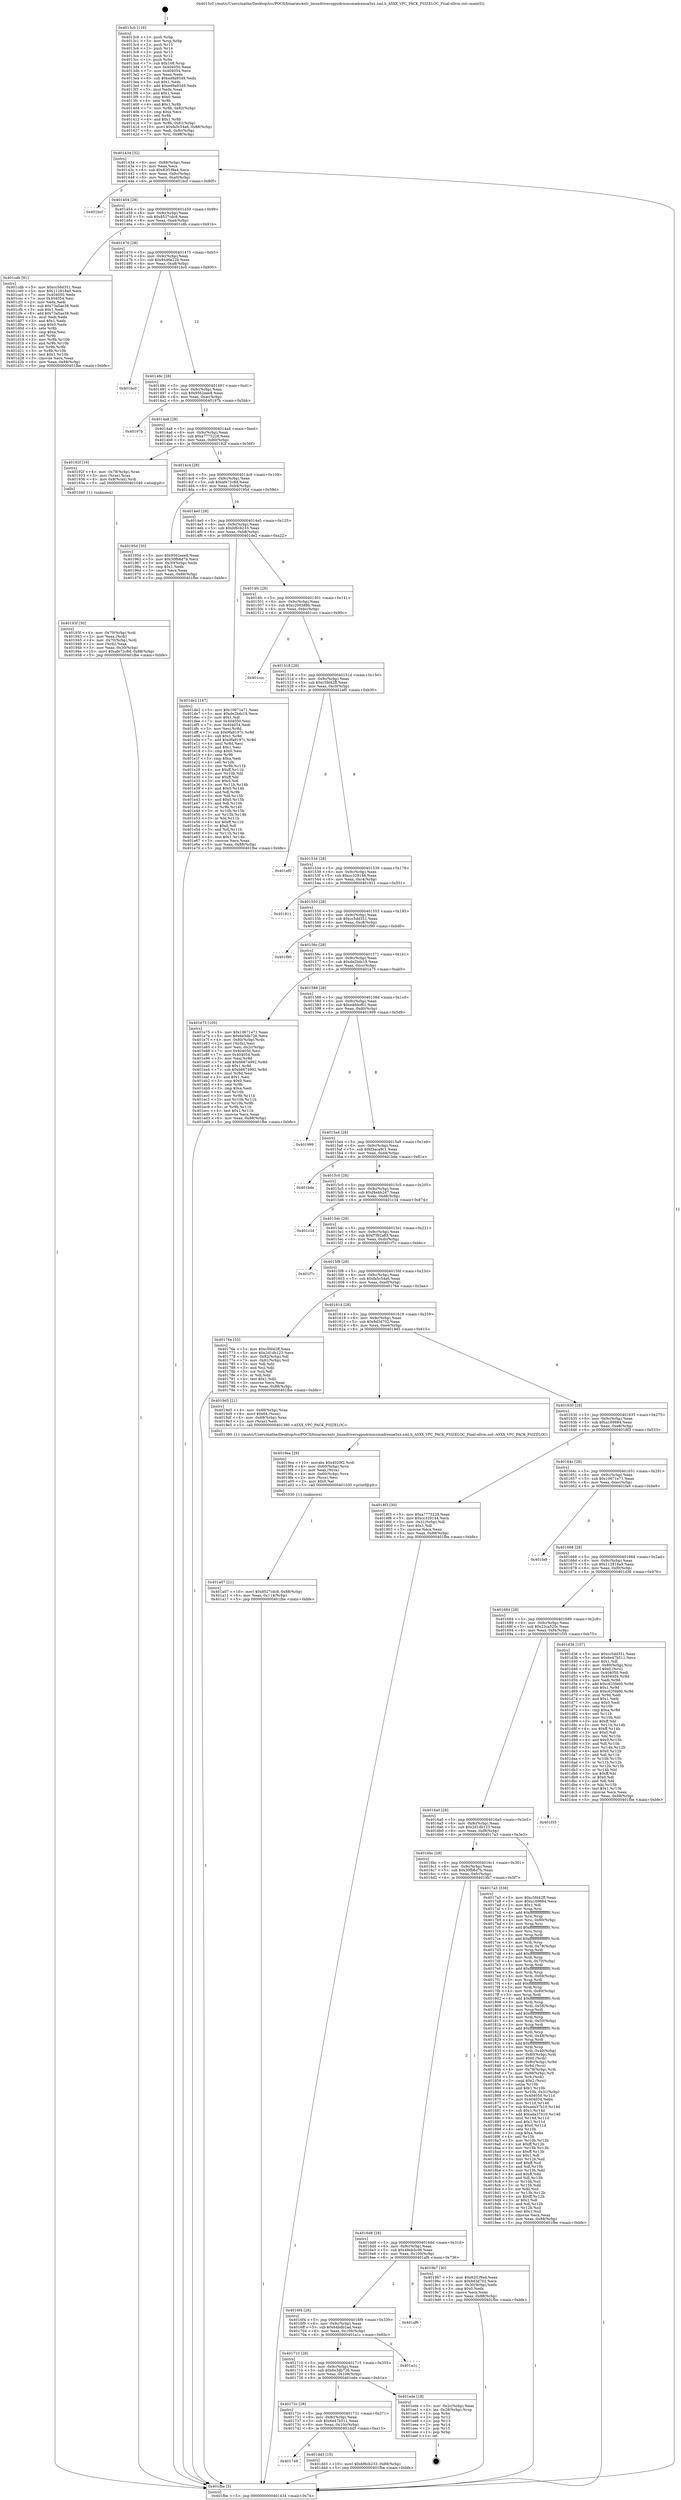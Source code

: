digraph "0x4013c0" {
  label = "0x4013c0 (/mnt/c/Users/mathe/Desktop/tcc/POCII/binaries/extr_linuxdriversgpudrmmsmadrenoa5xx.xml.h_A5XX_VPC_PACK_PSIZELOC_Final-ollvm.out::main(0))"
  labelloc = "t"
  node[shape=record]

  Entry [label="",width=0.3,height=0.3,shape=circle,fillcolor=black,style=filled]
  "0x401434" [label="{
     0x401434 [32]\l
     | [instrs]\l
     &nbsp;&nbsp;0x401434 \<+6\>: mov -0x88(%rbp),%eax\l
     &nbsp;&nbsp;0x40143a \<+2\>: mov %eax,%ecx\l
     &nbsp;&nbsp;0x40143c \<+6\>: sub $0x82f1f9a4,%ecx\l
     &nbsp;&nbsp;0x401442 \<+6\>: mov %eax,-0x9c(%rbp)\l
     &nbsp;&nbsp;0x401448 \<+6\>: mov %ecx,-0xa0(%rbp)\l
     &nbsp;&nbsp;0x40144e \<+6\>: je 0000000000401bcf \<main+0x80f\>\l
  }"]
  "0x401bcf" [label="{
     0x401bcf\l
  }", style=dashed]
  "0x401454" [label="{
     0x401454 [28]\l
     | [instrs]\l
     &nbsp;&nbsp;0x401454 \<+5\>: jmp 0000000000401459 \<main+0x99\>\l
     &nbsp;&nbsp;0x401459 \<+6\>: mov -0x9c(%rbp),%eax\l
     &nbsp;&nbsp;0x40145f \<+5\>: sub $0x8527cdc8,%eax\l
     &nbsp;&nbsp;0x401464 \<+6\>: mov %eax,-0xa4(%rbp)\l
     &nbsp;&nbsp;0x40146a \<+6\>: je 0000000000401cdb \<main+0x91b\>\l
  }"]
  Exit [label="",width=0.3,height=0.3,shape=circle,fillcolor=black,style=filled,peripheries=2]
  "0x401cdb" [label="{
     0x401cdb [91]\l
     | [instrs]\l
     &nbsp;&nbsp;0x401cdb \<+5\>: mov $0xcc5dd351,%eax\l
     &nbsp;&nbsp;0x401ce0 \<+5\>: mov $0x112818a9,%ecx\l
     &nbsp;&nbsp;0x401ce5 \<+7\>: mov 0x404050,%edx\l
     &nbsp;&nbsp;0x401cec \<+7\>: mov 0x404054,%esi\l
     &nbsp;&nbsp;0x401cf3 \<+2\>: mov %edx,%edi\l
     &nbsp;&nbsp;0x401cf5 \<+6\>: sub $0x73a5ae38,%edi\l
     &nbsp;&nbsp;0x401cfb \<+3\>: sub $0x1,%edi\l
     &nbsp;&nbsp;0x401cfe \<+6\>: add $0x73a5ae38,%edi\l
     &nbsp;&nbsp;0x401d04 \<+3\>: imul %edi,%edx\l
     &nbsp;&nbsp;0x401d07 \<+3\>: and $0x1,%edx\l
     &nbsp;&nbsp;0x401d0a \<+3\>: cmp $0x0,%edx\l
     &nbsp;&nbsp;0x401d0d \<+4\>: sete %r8b\l
     &nbsp;&nbsp;0x401d11 \<+3\>: cmp $0xa,%esi\l
     &nbsp;&nbsp;0x401d14 \<+4\>: setl %r9b\l
     &nbsp;&nbsp;0x401d18 \<+3\>: mov %r8b,%r10b\l
     &nbsp;&nbsp;0x401d1b \<+3\>: and %r9b,%r10b\l
     &nbsp;&nbsp;0x401d1e \<+3\>: xor %r9b,%r8b\l
     &nbsp;&nbsp;0x401d21 \<+3\>: or %r8b,%r10b\l
     &nbsp;&nbsp;0x401d24 \<+4\>: test $0x1,%r10b\l
     &nbsp;&nbsp;0x401d28 \<+3\>: cmovne %ecx,%eax\l
     &nbsp;&nbsp;0x401d2b \<+6\>: mov %eax,-0x88(%rbp)\l
     &nbsp;&nbsp;0x401d31 \<+5\>: jmp 0000000000401fbe \<main+0xbfe\>\l
  }"]
  "0x401470" [label="{
     0x401470 [28]\l
     | [instrs]\l
     &nbsp;&nbsp;0x401470 \<+5\>: jmp 0000000000401475 \<main+0xb5\>\l
     &nbsp;&nbsp;0x401475 \<+6\>: mov -0x9c(%rbp),%eax\l
     &nbsp;&nbsp;0x40147b \<+5\>: sub $0x9446e22b,%eax\l
     &nbsp;&nbsp;0x401480 \<+6\>: mov %eax,-0xa8(%rbp)\l
     &nbsp;&nbsp;0x401486 \<+6\>: je 0000000000401bc0 \<main+0x800\>\l
  }"]
  "0x401748" [label="{
     0x401748\l
  }", style=dashed]
  "0x401bc0" [label="{
     0x401bc0\l
  }", style=dashed]
  "0x40148c" [label="{
     0x40148c [28]\l
     | [instrs]\l
     &nbsp;&nbsp;0x40148c \<+5\>: jmp 0000000000401491 \<main+0xd1\>\l
     &nbsp;&nbsp;0x401491 \<+6\>: mov -0x9c(%rbp),%eax\l
     &nbsp;&nbsp;0x401497 \<+5\>: sub $0x9562eee8,%eax\l
     &nbsp;&nbsp;0x40149c \<+6\>: mov %eax,-0xac(%rbp)\l
     &nbsp;&nbsp;0x4014a2 \<+6\>: je 000000000040197b \<main+0x5bb\>\l
  }"]
  "0x401dd3" [label="{
     0x401dd3 [15]\l
     | [instrs]\l
     &nbsp;&nbsp;0x401dd3 \<+10\>: movl $0xbf6cb233,-0x88(%rbp)\l
     &nbsp;&nbsp;0x401ddd \<+5\>: jmp 0000000000401fbe \<main+0xbfe\>\l
  }"]
  "0x40197b" [label="{
     0x40197b\l
  }", style=dashed]
  "0x4014a8" [label="{
     0x4014a8 [28]\l
     | [instrs]\l
     &nbsp;&nbsp;0x4014a8 \<+5\>: jmp 00000000004014ad \<main+0xed\>\l
     &nbsp;&nbsp;0x4014ad \<+6\>: mov -0x9c(%rbp),%eax\l
     &nbsp;&nbsp;0x4014b3 \<+5\>: sub $0xa7775228,%eax\l
     &nbsp;&nbsp;0x4014b8 \<+6\>: mov %eax,-0xb0(%rbp)\l
     &nbsp;&nbsp;0x4014be \<+6\>: je 000000000040192f \<main+0x56f\>\l
  }"]
  "0x40172c" [label="{
     0x40172c [28]\l
     | [instrs]\l
     &nbsp;&nbsp;0x40172c \<+5\>: jmp 0000000000401731 \<main+0x371\>\l
     &nbsp;&nbsp;0x401731 \<+6\>: mov -0x9c(%rbp),%eax\l
     &nbsp;&nbsp;0x401737 \<+5\>: sub $0x6e47b511,%eax\l
     &nbsp;&nbsp;0x40173c \<+6\>: mov %eax,-0x10c(%rbp)\l
     &nbsp;&nbsp;0x401742 \<+6\>: je 0000000000401dd3 \<main+0xa13\>\l
  }"]
  "0x40192f" [label="{
     0x40192f [16]\l
     | [instrs]\l
     &nbsp;&nbsp;0x40192f \<+4\>: mov -0x78(%rbp),%rax\l
     &nbsp;&nbsp;0x401933 \<+3\>: mov (%rax),%rax\l
     &nbsp;&nbsp;0x401936 \<+4\>: mov 0x8(%rax),%rdi\l
     &nbsp;&nbsp;0x40193a \<+5\>: call 0000000000401040 \<atoi@plt\>\l
     | [calls]\l
     &nbsp;&nbsp;0x401040 \{1\} (unknown)\l
  }"]
  "0x4014c4" [label="{
     0x4014c4 [28]\l
     | [instrs]\l
     &nbsp;&nbsp;0x4014c4 \<+5\>: jmp 00000000004014c9 \<main+0x109\>\l
     &nbsp;&nbsp;0x4014c9 \<+6\>: mov -0x9c(%rbp),%eax\l
     &nbsp;&nbsp;0x4014cf \<+5\>: sub $0xafe72c8d,%eax\l
     &nbsp;&nbsp;0x4014d4 \<+6\>: mov %eax,-0xb4(%rbp)\l
     &nbsp;&nbsp;0x4014da \<+6\>: je 000000000040195d \<main+0x59d\>\l
  }"]
  "0x401ede" [label="{
     0x401ede [18]\l
     | [instrs]\l
     &nbsp;&nbsp;0x401ede \<+3\>: mov -0x2c(%rbp),%eax\l
     &nbsp;&nbsp;0x401ee1 \<+4\>: lea -0x28(%rbp),%rsp\l
     &nbsp;&nbsp;0x401ee5 \<+1\>: pop %rbx\l
     &nbsp;&nbsp;0x401ee6 \<+2\>: pop %r12\l
     &nbsp;&nbsp;0x401ee8 \<+2\>: pop %r13\l
     &nbsp;&nbsp;0x401eea \<+2\>: pop %r14\l
     &nbsp;&nbsp;0x401eec \<+2\>: pop %r15\l
     &nbsp;&nbsp;0x401eee \<+1\>: pop %rbp\l
     &nbsp;&nbsp;0x401eef \<+1\>: ret\l
  }"]
  "0x40195d" [label="{
     0x40195d [30]\l
     | [instrs]\l
     &nbsp;&nbsp;0x40195d \<+5\>: mov $0x9562eee8,%eax\l
     &nbsp;&nbsp;0x401962 \<+5\>: mov $0x30fb6d7b,%ecx\l
     &nbsp;&nbsp;0x401967 \<+3\>: mov -0x30(%rbp),%edx\l
     &nbsp;&nbsp;0x40196a \<+3\>: cmp $0x1,%edx\l
     &nbsp;&nbsp;0x40196d \<+3\>: cmovl %ecx,%eax\l
     &nbsp;&nbsp;0x401970 \<+6\>: mov %eax,-0x88(%rbp)\l
     &nbsp;&nbsp;0x401976 \<+5\>: jmp 0000000000401fbe \<main+0xbfe\>\l
  }"]
  "0x4014e0" [label="{
     0x4014e0 [28]\l
     | [instrs]\l
     &nbsp;&nbsp;0x4014e0 \<+5\>: jmp 00000000004014e5 \<main+0x125\>\l
     &nbsp;&nbsp;0x4014e5 \<+6\>: mov -0x9c(%rbp),%eax\l
     &nbsp;&nbsp;0x4014eb \<+5\>: sub $0xbf6cb233,%eax\l
     &nbsp;&nbsp;0x4014f0 \<+6\>: mov %eax,-0xb8(%rbp)\l
     &nbsp;&nbsp;0x4014f6 \<+6\>: je 0000000000401de2 \<main+0xa22\>\l
  }"]
  "0x401710" [label="{
     0x401710 [28]\l
     | [instrs]\l
     &nbsp;&nbsp;0x401710 \<+5\>: jmp 0000000000401715 \<main+0x355\>\l
     &nbsp;&nbsp;0x401715 \<+6\>: mov -0x9c(%rbp),%eax\l
     &nbsp;&nbsp;0x40171b \<+5\>: sub $0x6e3db726,%eax\l
     &nbsp;&nbsp;0x401720 \<+6\>: mov %eax,-0x108(%rbp)\l
     &nbsp;&nbsp;0x401726 \<+6\>: je 0000000000401ede \<main+0xb1e\>\l
  }"]
  "0x401de2" [label="{
     0x401de2 [147]\l
     | [instrs]\l
     &nbsp;&nbsp;0x401de2 \<+5\>: mov $0x10671e71,%eax\l
     &nbsp;&nbsp;0x401de7 \<+5\>: mov $0xde2bdc19,%ecx\l
     &nbsp;&nbsp;0x401dec \<+2\>: mov $0x1,%dl\l
     &nbsp;&nbsp;0x401dee \<+7\>: mov 0x404050,%esi\l
     &nbsp;&nbsp;0x401df5 \<+7\>: mov 0x404054,%edi\l
     &nbsp;&nbsp;0x401dfc \<+3\>: mov %esi,%r8d\l
     &nbsp;&nbsp;0x401dff \<+7\>: sub $0x9fa9197c,%r8d\l
     &nbsp;&nbsp;0x401e06 \<+4\>: sub $0x1,%r8d\l
     &nbsp;&nbsp;0x401e0a \<+7\>: add $0x9fa9197c,%r8d\l
     &nbsp;&nbsp;0x401e11 \<+4\>: imul %r8d,%esi\l
     &nbsp;&nbsp;0x401e15 \<+3\>: and $0x1,%esi\l
     &nbsp;&nbsp;0x401e18 \<+3\>: cmp $0x0,%esi\l
     &nbsp;&nbsp;0x401e1b \<+4\>: sete %r9b\l
     &nbsp;&nbsp;0x401e1f \<+3\>: cmp $0xa,%edi\l
     &nbsp;&nbsp;0x401e22 \<+4\>: setl %r10b\l
     &nbsp;&nbsp;0x401e26 \<+3\>: mov %r9b,%r11b\l
     &nbsp;&nbsp;0x401e29 \<+4\>: xor $0xff,%r11b\l
     &nbsp;&nbsp;0x401e2d \<+3\>: mov %r10b,%bl\l
     &nbsp;&nbsp;0x401e30 \<+3\>: xor $0xff,%bl\l
     &nbsp;&nbsp;0x401e33 \<+3\>: xor $0x0,%dl\l
     &nbsp;&nbsp;0x401e36 \<+3\>: mov %r11b,%r14b\l
     &nbsp;&nbsp;0x401e39 \<+4\>: and $0x0,%r14b\l
     &nbsp;&nbsp;0x401e3d \<+3\>: and %dl,%r9b\l
     &nbsp;&nbsp;0x401e40 \<+3\>: mov %bl,%r15b\l
     &nbsp;&nbsp;0x401e43 \<+4\>: and $0x0,%r15b\l
     &nbsp;&nbsp;0x401e47 \<+3\>: and %dl,%r10b\l
     &nbsp;&nbsp;0x401e4a \<+3\>: or %r9b,%r14b\l
     &nbsp;&nbsp;0x401e4d \<+3\>: or %r10b,%r15b\l
     &nbsp;&nbsp;0x401e50 \<+3\>: xor %r15b,%r14b\l
     &nbsp;&nbsp;0x401e53 \<+3\>: or %bl,%r11b\l
     &nbsp;&nbsp;0x401e56 \<+4\>: xor $0xff,%r11b\l
     &nbsp;&nbsp;0x401e5a \<+3\>: or $0x0,%dl\l
     &nbsp;&nbsp;0x401e5d \<+3\>: and %dl,%r11b\l
     &nbsp;&nbsp;0x401e60 \<+3\>: or %r11b,%r14b\l
     &nbsp;&nbsp;0x401e63 \<+4\>: test $0x1,%r14b\l
     &nbsp;&nbsp;0x401e67 \<+3\>: cmovne %ecx,%eax\l
     &nbsp;&nbsp;0x401e6a \<+6\>: mov %eax,-0x88(%rbp)\l
     &nbsp;&nbsp;0x401e70 \<+5\>: jmp 0000000000401fbe \<main+0xbfe\>\l
  }"]
  "0x4014fc" [label="{
     0x4014fc [28]\l
     | [instrs]\l
     &nbsp;&nbsp;0x4014fc \<+5\>: jmp 0000000000401501 \<main+0x141\>\l
     &nbsp;&nbsp;0x401501 \<+6\>: mov -0x9c(%rbp),%eax\l
     &nbsp;&nbsp;0x401507 \<+5\>: sub $0xc200388b,%eax\l
     &nbsp;&nbsp;0x40150c \<+6\>: mov %eax,-0xbc(%rbp)\l
     &nbsp;&nbsp;0x401512 \<+6\>: je 0000000000401ccc \<main+0x90c\>\l
  }"]
  "0x401a1c" [label="{
     0x401a1c\l
  }", style=dashed]
  "0x401ccc" [label="{
     0x401ccc\l
  }", style=dashed]
  "0x401518" [label="{
     0x401518 [28]\l
     | [instrs]\l
     &nbsp;&nbsp;0x401518 \<+5\>: jmp 000000000040151d \<main+0x15d\>\l
     &nbsp;&nbsp;0x40151d \<+6\>: mov -0x9c(%rbp),%eax\l
     &nbsp;&nbsp;0x401523 \<+5\>: sub $0xc5fd42ff,%eax\l
     &nbsp;&nbsp;0x401528 \<+6\>: mov %eax,-0xc0(%rbp)\l
     &nbsp;&nbsp;0x40152e \<+6\>: je 0000000000401ef0 \<main+0xb30\>\l
  }"]
  "0x4016f4" [label="{
     0x4016f4 [28]\l
     | [instrs]\l
     &nbsp;&nbsp;0x4016f4 \<+5\>: jmp 00000000004016f9 \<main+0x339\>\l
     &nbsp;&nbsp;0x4016f9 \<+6\>: mov -0x9c(%rbp),%eax\l
     &nbsp;&nbsp;0x4016ff \<+5\>: sub $0x64bdb2ad,%eax\l
     &nbsp;&nbsp;0x401704 \<+6\>: mov %eax,-0x104(%rbp)\l
     &nbsp;&nbsp;0x40170a \<+6\>: je 0000000000401a1c \<main+0x65c\>\l
  }"]
  "0x401ef0" [label="{
     0x401ef0\l
  }", style=dashed]
  "0x401534" [label="{
     0x401534 [28]\l
     | [instrs]\l
     &nbsp;&nbsp;0x401534 \<+5\>: jmp 0000000000401539 \<main+0x179\>\l
     &nbsp;&nbsp;0x401539 \<+6\>: mov -0x9c(%rbp),%eax\l
     &nbsp;&nbsp;0x40153f \<+5\>: sub $0xcc329144,%eax\l
     &nbsp;&nbsp;0x401544 \<+6\>: mov %eax,-0xc4(%rbp)\l
     &nbsp;&nbsp;0x40154a \<+6\>: je 0000000000401911 \<main+0x551\>\l
  }"]
  "0x401af6" [label="{
     0x401af6\l
  }", style=dashed]
  "0x401911" [label="{
     0x401911\l
  }", style=dashed]
  "0x401550" [label="{
     0x401550 [28]\l
     | [instrs]\l
     &nbsp;&nbsp;0x401550 \<+5\>: jmp 0000000000401555 \<main+0x195\>\l
     &nbsp;&nbsp;0x401555 \<+6\>: mov -0x9c(%rbp),%eax\l
     &nbsp;&nbsp;0x40155b \<+5\>: sub $0xcc5dd351,%eax\l
     &nbsp;&nbsp;0x401560 \<+6\>: mov %eax,-0xc8(%rbp)\l
     &nbsp;&nbsp;0x401566 \<+6\>: je 0000000000401f90 \<main+0xbd0\>\l
  }"]
  "0x401a07" [label="{
     0x401a07 [21]\l
     | [instrs]\l
     &nbsp;&nbsp;0x401a07 \<+10\>: movl $0x8527cdc8,-0x88(%rbp)\l
     &nbsp;&nbsp;0x401a11 \<+6\>: mov %eax,-0x114(%rbp)\l
     &nbsp;&nbsp;0x401a17 \<+5\>: jmp 0000000000401fbe \<main+0xbfe\>\l
  }"]
  "0x401f90" [label="{
     0x401f90\l
  }", style=dashed]
  "0x40156c" [label="{
     0x40156c [28]\l
     | [instrs]\l
     &nbsp;&nbsp;0x40156c \<+5\>: jmp 0000000000401571 \<main+0x1b1\>\l
     &nbsp;&nbsp;0x401571 \<+6\>: mov -0x9c(%rbp),%eax\l
     &nbsp;&nbsp;0x401577 \<+5\>: sub $0xde2bdc19,%eax\l
     &nbsp;&nbsp;0x40157c \<+6\>: mov %eax,-0xcc(%rbp)\l
     &nbsp;&nbsp;0x401582 \<+6\>: je 0000000000401e75 \<main+0xab5\>\l
  }"]
  "0x4019ea" [label="{
     0x4019ea [29]\l
     | [instrs]\l
     &nbsp;&nbsp;0x4019ea \<+10\>: movabs $0x4020f2,%rdi\l
     &nbsp;&nbsp;0x4019f4 \<+4\>: mov -0x60(%rbp),%rcx\l
     &nbsp;&nbsp;0x4019f8 \<+2\>: mov %eax,(%rcx)\l
     &nbsp;&nbsp;0x4019fa \<+4\>: mov -0x60(%rbp),%rcx\l
     &nbsp;&nbsp;0x4019fe \<+2\>: mov (%rcx),%esi\l
     &nbsp;&nbsp;0x401a00 \<+2\>: mov $0x0,%al\l
     &nbsp;&nbsp;0x401a02 \<+5\>: call 0000000000401030 \<printf@plt\>\l
     | [calls]\l
     &nbsp;&nbsp;0x401030 \{1\} (unknown)\l
  }"]
  "0x401e75" [label="{
     0x401e75 [105]\l
     | [instrs]\l
     &nbsp;&nbsp;0x401e75 \<+5\>: mov $0x10671e71,%eax\l
     &nbsp;&nbsp;0x401e7a \<+5\>: mov $0x6e3db726,%ecx\l
     &nbsp;&nbsp;0x401e7f \<+4\>: mov -0x80(%rbp),%rdx\l
     &nbsp;&nbsp;0x401e83 \<+2\>: mov (%rdx),%esi\l
     &nbsp;&nbsp;0x401e85 \<+3\>: mov %esi,-0x2c(%rbp)\l
     &nbsp;&nbsp;0x401e88 \<+7\>: mov 0x404050,%esi\l
     &nbsp;&nbsp;0x401e8f \<+7\>: mov 0x404054,%edi\l
     &nbsp;&nbsp;0x401e96 \<+3\>: mov %esi,%r8d\l
     &nbsp;&nbsp;0x401e99 \<+7\>: add $0xb6674992,%r8d\l
     &nbsp;&nbsp;0x401ea0 \<+4\>: sub $0x1,%r8d\l
     &nbsp;&nbsp;0x401ea4 \<+7\>: sub $0xb6674992,%r8d\l
     &nbsp;&nbsp;0x401eab \<+4\>: imul %r8d,%esi\l
     &nbsp;&nbsp;0x401eaf \<+3\>: and $0x1,%esi\l
     &nbsp;&nbsp;0x401eb2 \<+3\>: cmp $0x0,%esi\l
     &nbsp;&nbsp;0x401eb5 \<+4\>: sete %r9b\l
     &nbsp;&nbsp;0x401eb9 \<+3\>: cmp $0xa,%edi\l
     &nbsp;&nbsp;0x401ebc \<+4\>: setl %r10b\l
     &nbsp;&nbsp;0x401ec0 \<+3\>: mov %r9b,%r11b\l
     &nbsp;&nbsp;0x401ec3 \<+3\>: and %r10b,%r11b\l
     &nbsp;&nbsp;0x401ec6 \<+3\>: xor %r10b,%r9b\l
     &nbsp;&nbsp;0x401ec9 \<+3\>: or %r9b,%r11b\l
     &nbsp;&nbsp;0x401ecc \<+4\>: test $0x1,%r11b\l
     &nbsp;&nbsp;0x401ed0 \<+3\>: cmovne %ecx,%eax\l
     &nbsp;&nbsp;0x401ed3 \<+6\>: mov %eax,-0x88(%rbp)\l
     &nbsp;&nbsp;0x401ed9 \<+5\>: jmp 0000000000401fbe \<main+0xbfe\>\l
  }"]
  "0x401588" [label="{
     0x401588 [28]\l
     | [instrs]\l
     &nbsp;&nbsp;0x401588 \<+5\>: jmp 000000000040158d \<main+0x1cd\>\l
     &nbsp;&nbsp;0x40158d \<+6\>: mov -0x9c(%rbp),%eax\l
     &nbsp;&nbsp;0x401593 \<+5\>: sub $0xe4ddcf61,%eax\l
     &nbsp;&nbsp;0x401598 \<+6\>: mov %eax,-0xd0(%rbp)\l
     &nbsp;&nbsp;0x40159e \<+6\>: je 0000000000401999 \<main+0x5d9\>\l
  }"]
  "0x4016d8" [label="{
     0x4016d8 [28]\l
     | [instrs]\l
     &nbsp;&nbsp;0x4016d8 \<+5\>: jmp 00000000004016dd \<main+0x31d\>\l
     &nbsp;&nbsp;0x4016dd \<+6\>: mov -0x9c(%rbp),%eax\l
     &nbsp;&nbsp;0x4016e3 \<+5\>: sub $0x48eb5cd6,%eax\l
     &nbsp;&nbsp;0x4016e8 \<+6\>: mov %eax,-0x100(%rbp)\l
     &nbsp;&nbsp;0x4016ee \<+6\>: je 0000000000401af6 \<main+0x736\>\l
  }"]
  "0x401999" [label="{
     0x401999\l
  }", style=dashed]
  "0x4015a4" [label="{
     0x4015a4 [28]\l
     | [instrs]\l
     &nbsp;&nbsp;0x4015a4 \<+5\>: jmp 00000000004015a9 \<main+0x1e9\>\l
     &nbsp;&nbsp;0x4015a9 \<+6\>: mov -0x9c(%rbp),%eax\l
     &nbsp;&nbsp;0x4015af \<+5\>: sub $0xf3aca9c1,%eax\l
     &nbsp;&nbsp;0x4015b4 \<+6\>: mov %eax,-0xd4(%rbp)\l
     &nbsp;&nbsp;0x4015ba \<+6\>: je 0000000000401bde \<main+0x81e\>\l
  }"]
  "0x4019b7" [label="{
     0x4019b7 [30]\l
     | [instrs]\l
     &nbsp;&nbsp;0x4019b7 \<+5\>: mov $0x82f1f9a4,%eax\l
     &nbsp;&nbsp;0x4019bc \<+5\>: mov $0x8d3d702,%ecx\l
     &nbsp;&nbsp;0x4019c1 \<+3\>: mov -0x30(%rbp),%edx\l
     &nbsp;&nbsp;0x4019c4 \<+3\>: cmp $0x0,%edx\l
     &nbsp;&nbsp;0x4019c7 \<+3\>: cmove %ecx,%eax\l
     &nbsp;&nbsp;0x4019ca \<+6\>: mov %eax,-0x88(%rbp)\l
     &nbsp;&nbsp;0x4019d0 \<+5\>: jmp 0000000000401fbe \<main+0xbfe\>\l
  }"]
  "0x401bde" [label="{
     0x401bde\l
  }", style=dashed]
  "0x4015c0" [label="{
     0x4015c0 [28]\l
     | [instrs]\l
     &nbsp;&nbsp;0x4015c0 \<+5\>: jmp 00000000004015c5 \<main+0x205\>\l
     &nbsp;&nbsp;0x4015c5 \<+6\>: mov -0x9c(%rbp),%eax\l
     &nbsp;&nbsp;0x4015cb \<+5\>: sub $0xf4ebb2d7,%eax\l
     &nbsp;&nbsp;0x4015d0 \<+6\>: mov %eax,-0xd8(%rbp)\l
     &nbsp;&nbsp;0x4015d6 \<+6\>: je 0000000000401c34 \<main+0x874\>\l
  }"]
  "0x40193f" [label="{
     0x40193f [30]\l
     | [instrs]\l
     &nbsp;&nbsp;0x40193f \<+4\>: mov -0x70(%rbp),%rdi\l
     &nbsp;&nbsp;0x401943 \<+2\>: mov %eax,(%rdi)\l
     &nbsp;&nbsp;0x401945 \<+4\>: mov -0x70(%rbp),%rdi\l
     &nbsp;&nbsp;0x401949 \<+2\>: mov (%rdi),%eax\l
     &nbsp;&nbsp;0x40194b \<+3\>: mov %eax,-0x30(%rbp)\l
     &nbsp;&nbsp;0x40194e \<+10\>: movl $0xafe72c8d,-0x88(%rbp)\l
     &nbsp;&nbsp;0x401958 \<+5\>: jmp 0000000000401fbe \<main+0xbfe\>\l
  }"]
  "0x401c34" [label="{
     0x401c34\l
  }", style=dashed]
  "0x4015dc" [label="{
     0x4015dc [28]\l
     | [instrs]\l
     &nbsp;&nbsp;0x4015dc \<+5\>: jmp 00000000004015e1 \<main+0x221\>\l
     &nbsp;&nbsp;0x4015e1 \<+6\>: mov -0x9c(%rbp),%eax\l
     &nbsp;&nbsp;0x4015e7 \<+5\>: sub $0xf7f92a85,%eax\l
     &nbsp;&nbsp;0x4015ec \<+6\>: mov %eax,-0xdc(%rbp)\l
     &nbsp;&nbsp;0x4015f2 \<+6\>: je 0000000000401f7c \<main+0xbbc\>\l
  }"]
  "0x4016bc" [label="{
     0x4016bc [28]\l
     | [instrs]\l
     &nbsp;&nbsp;0x4016bc \<+5\>: jmp 00000000004016c1 \<main+0x301\>\l
     &nbsp;&nbsp;0x4016c1 \<+6\>: mov -0x9c(%rbp),%eax\l
     &nbsp;&nbsp;0x4016c7 \<+5\>: sub $0x30fb6d7b,%eax\l
     &nbsp;&nbsp;0x4016cc \<+6\>: mov %eax,-0xfc(%rbp)\l
     &nbsp;&nbsp;0x4016d2 \<+6\>: je 00000000004019b7 \<main+0x5f7\>\l
  }"]
  "0x401f7c" [label="{
     0x401f7c\l
  }", style=dashed]
  "0x4015f8" [label="{
     0x4015f8 [28]\l
     | [instrs]\l
     &nbsp;&nbsp;0x4015f8 \<+5\>: jmp 00000000004015fd \<main+0x23d\>\l
     &nbsp;&nbsp;0x4015fd \<+6\>: mov -0x9c(%rbp),%eax\l
     &nbsp;&nbsp;0x401603 \<+5\>: sub $0xfa5c54a6,%eax\l
     &nbsp;&nbsp;0x401608 \<+6\>: mov %eax,-0xe0(%rbp)\l
     &nbsp;&nbsp;0x40160e \<+6\>: je 000000000040176e \<main+0x3ae\>\l
  }"]
  "0x4017a3" [label="{
     0x4017a3 [336]\l
     | [instrs]\l
     &nbsp;&nbsp;0x4017a3 \<+5\>: mov $0xc5fd42ff,%eax\l
     &nbsp;&nbsp;0x4017a8 \<+5\>: mov $0xa169884,%ecx\l
     &nbsp;&nbsp;0x4017ad \<+2\>: mov $0x1,%dl\l
     &nbsp;&nbsp;0x4017af \<+3\>: mov %rsp,%rsi\l
     &nbsp;&nbsp;0x4017b2 \<+4\>: add $0xfffffffffffffff0,%rsi\l
     &nbsp;&nbsp;0x4017b6 \<+3\>: mov %rsi,%rsp\l
     &nbsp;&nbsp;0x4017b9 \<+4\>: mov %rsi,-0x80(%rbp)\l
     &nbsp;&nbsp;0x4017bd \<+3\>: mov %rsp,%rsi\l
     &nbsp;&nbsp;0x4017c0 \<+4\>: add $0xfffffffffffffff0,%rsi\l
     &nbsp;&nbsp;0x4017c4 \<+3\>: mov %rsi,%rsp\l
     &nbsp;&nbsp;0x4017c7 \<+3\>: mov %rsp,%rdi\l
     &nbsp;&nbsp;0x4017ca \<+4\>: add $0xfffffffffffffff0,%rdi\l
     &nbsp;&nbsp;0x4017ce \<+3\>: mov %rdi,%rsp\l
     &nbsp;&nbsp;0x4017d1 \<+4\>: mov %rdi,-0x78(%rbp)\l
     &nbsp;&nbsp;0x4017d5 \<+3\>: mov %rsp,%rdi\l
     &nbsp;&nbsp;0x4017d8 \<+4\>: add $0xfffffffffffffff0,%rdi\l
     &nbsp;&nbsp;0x4017dc \<+3\>: mov %rdi,%rsp\l
     &nbsp;&nbsp;0x4017df \<+4\>: mov %rdi,-0x70(%rbp)\l
     &nbsp;&nbsp;0x4017e3 \<+3\>: mov %rsp,%rdi\l
     &nbsp;&nbsp;0x4017e6 \<+4\>: add $0xfffffffffffffff0,%rdi\l
     &nbsp;&nbsp;0x4017ea \<+3\>: mov %rdi,%rsp\l
     &nbsp;&nbsp;0x4017ed \<+4\>: mov %rdi,-0x68(%rbp)\l
     &nbsp;&nbsp;0x4017f1 \<+3\>: mov %rsp,%rdi\l
     &nbsp;&nbsp;0x4017f4 \<+4\>: add $0xfffffffffffffff0,%rdi\l
     &nbsp;&nbsp;0x4017f8 \<+3\>: mov %rdi,%rsp\l
     &nbsp;&nbsp;0x4017fb \<+4\>: mov %rdi,-0x60(%rbp)\l
     &nbsp;&nbsp;0x4017ff \<+3\>: mov %rsp,%rdi\l
     &nbsp;&nbsp;0x401802 \<+4\>: add $0xfffffffffffffff0,%rdi\l
     &nbsp;&nbsp;0x401806 \<+3\>: mov %rdi,%rsp\l
     &nbsp;&nbsp;0x401809 \<+4\>: mov %rdi,-0x58(%rbp)\l
     &nbsp;&nbsp;0x40180d \<+3\>: mov %rsp,%rdi\l
     &nbsp;&nbsp;0x401810 \<+4\>: add $0xfffffffffffffff0,%rdi\l
     &nbsp;&nbsp;0x401814 \<+3\>: mov %rdi,%rsp\l
     &nbsp;&nbsp;0x401817 \<+4\>: mov %rdi,-0x50(%rbp)\l
     &nbsp;&nbsp;0x40181b \<+3\>: mov %rsp,%rdi\l
     &nbsp;&nbsp;0x40181e \<+4\>: add $0xfffffffffffffff0,%rdi\l
     &nbsp;&nbsp;0x401822 \<+3\>: mov %rdi,%rsp\l
     &nbsp;&nbsp;0x401825 \<+4\>: mov %rdi,-0x48(%rbp)\l
     &nbsp;&nbsp;0x401829 \<+3\>: mov %rsp,%rdi\l
     &nbsp;&nbsp;0x40182c \<+4\>: add $0xfffffffffffffff0,%rdi\l
     &nbsp;&nbsp;0x401830 \<+3\>: mov %rdi,%rsp\l
     &nbsp;&nbsp;0x401833 \<+4\>: mov %rdi,-0x40(%rbp)\l
     &nbsp;&nbsp;0x401837 \<+4\>: mov -0x80(%rbp),%rdi\l
     &nbsp;&nbsp;0x40183b \<+6\>: movl $0x0,(%rdi)\l
     &nbsp;&nbsp;0x401841 \<+7\>: mov -0x8c(%rbp),%r8d\l
     &nbsp;&nbsp;0x401848 \<+3\>: mov %r8d,(%rsi)\l
     &nbsp;&nbsp;0x40184b \<+4\>: mov -0x78(%rbp),%rdi\l
     &nbsp;&nbsp;0x40184f \<+7\>: mov -0x98(%rbp),%r9\l
     &nbsp;&nbsp;0x401856 \<+3\>: mov %r9,(%rdi)\l
     &nbsp;&nbsp;0x401859 \<+3\>: cmpl $0x2,(%rsi)\l
     &nbsp;&nbsp;0x40185c \<+4\>: setne %r10b\l
     &nbsp;&nbsp;0x401860 \<+4\>: and $0x1,%r10b\l
     &nbsp;&nbsp;0x401864 \<+4\>: mov %r10b,-0x31(%rbp)\l
     &nbsp;&nbsp;0x401868 \<+8\>: mov 0x404050,%r11d\l
     &nbsp;&nbsp;0x401870 \<+7\>: mov 0x404054,%ebx\l
     &nbsp;&nbsp;0x401877 \<+3\>: mov %r11d,%r14d\l
     &nbsp;&nbsp;0x40187a \<+7\>: sub $0xada37b10,%r14d\l
     &nbsp;&nbsp;0x401881 \<+4\>: sub $0x1,%r14d\l
     &nbsp;&nbsp;0x401885 \<+7\>: add $0xada37b10,%r14d\l
     &nbsp;&nbsp;0x40188c \<+4\>: imul %r14d,%r11d\l
     &nbsp;&nbsp;0x401890 \<+4\>: and $0x1,%r11d\l
     &nbsp;&nbsp;0x401894 \<+4\>: cmp $0x0,%r11d\l
     &nbsp;&nbsp;0x401898 \<+4\>: sete %r10b\l
     &nbsp;&nbsp;0x40189c \<+3\>: cmp $0xa,%ebx\l
     &nbsp;&nbsp;0x40189f \<+4\>: setl %r15b\l
     &nbsp;&nbsp;0x4018a3 \<+3\>: mov %r10b,%r12b\l
     &nbsp;&nbsp;0x4018a6 \<+4\>: xor $0xff,%r12b\l
     &nbsp;&nbsp;0x4018aa \<+3\>: mov %r15b,%r13b\l
     &nbsp;&nbsp;0x4018ad \<+4\>: xor $0xff,%r13b\l
     &nbsp;&nbsp;0x4018b1 \<+3\>: xor $0x1,%dl\l
     &nbsp;&nbsp;0x4018b4 \<+3\>: mov %r12b,%sil\l
     &nbsp;&nbsp;0x4018b7 \<+4\>: and $0xff,%sil\l
     &nbsp;&nbsp;0x4018bb \<+3\>: and %dl,%r10b\l
     &nbsp;&nbsp;0x4018be \<+3\>: mov %r13b,%dil\l
     &nbsp;&nbsp;0x4018c1 \<+4\>: and $0xff,%dil\l
     &nbsp;&nbsp;0x4018c5 \<+3\>: and %dl,%r15b\l
     &nbsp;&nbsp;0x4018c8 \<+3\>: or %r10b,%sil\l
     &nbsp;&nbsp;0x4018cb \<+3\>: or %r15b,%dil\l
     &nbsp;&nbsp;0x4018ce \<+3\>: xor %dil,%sil\l
     &nbsp;&nbsp;0x4018d1 \<+3\>: or %r13b,%r12b\l
     &nbsp;&nbsp;0x4018d4 \<+4\>: xor $0xff,%r12b\l
     &nbsp;&nbsp;0x4018d8 \<+3\>: or $0x1,%dl\l
     &nbsp;&nbsp;0x4018db \<+3\>: and %dl,%r12b\l
     &nbsp;&nbsp;0x4018de \<+3\>: or %r12b,%sil\l
     &nbsp;&nbsp;0x4018e1 \<+4\>: test $0x1,%sil\l
     &nbsp;&nbsp;0x4018e5 \<+3\>: cmovne %ecx,%eax\l
     &nbsp;&nbsp;0x4018e8 \<+6\>: mov %eax,-0x88(%rbp)\l
     &nbsp;&nbsp;0x4018ee \<+5\>: jmp 0000000000401fbe \<main+0xbfe\>\l
  }"]
  "0x40176e" [label="{
     0x40176e [53]\l
     | [instrs]\l
     &nbsp;&nbsp;0x40176e \<+5\>: mov $0xc5fd42ff,%eax\l
     &nbsp;&nbsp;0x401773 \<+5\>: mov $0x2d1db123,%ecx\l
     &nbsp;&nbsp;0x401778 \<+6\>: mov -0x82(%rbp),%dl\l
     &nbsp;&nbsp;0x40177e \<+7\>: mov -0x81(%rbp),%sil\l
     &nbsp;&nbsp;0x401785 \<+3\>: mov %dl,%dil\l
     &nbsp;&nbsp;0x401788 \<+3\>: and %sil,%dil\l
     &nbsp;&nbsp;0x40178b \<+3\>: xor %sil,%dl\l
     &nbsp;&nbsp;0x40178e \<+3\>: or %dl,%dil\l
     &nbsp;&nbsp;0x401791 \<+4\>: test $0x1,%dil\l
     &nbsp;&nbsp;0x401795 \<+3\>: cmovne %ecx,%eax\l
     &nbsp;&nbsp;0x401798 \<+6\>: mov %eax,-0x88(%rbp)\l
     &nbsp;&nbsp;0x40179e \<+5\>: jmp 0000000000401fbe \<main+0xbfe\>\l
  }"]
  "0x401614" [label="{
     0x401614 [28]\l
     | [instrs]\l
     &nbsp;&nbsp;0x401614 \<+5\>: jmp 0000000000401619 \<main+0x259\>\l
     &nbsp;&nbsp;0x401619 \<+6\>: mov -0x9c(%rbp),%eax\l
     &nbsp;&nbsp;0x40161f \<+5\>: sub $0x8d3d702,%eax\l
     &nbsp;&nbsp;0x401624 \<+6\>: mov %eax,-0xe4(%rbp)\l
     &nbsp;&nbsp;0x40162a \<+6\>: je 00000000004019d5 \<main+0x615\>\l
  }"]
  "0x401fbe" [label="{
     0x401fbe [5]\l
     | [instrs]\l
     &nbsp;&nbsp;0x401fbe \<+5\>: jmp 0000000000401434 \<main+0x74\>\l
  }"]
  "0x4013c0" [label="{
     0x4013c0 [116]\l
     | [instrs]\l
     &nbsp;&nbsp;0x4013c0 \<+1\>: push %rbp\l
     &nbsp;&nbsp;0x4013c1 \<+3\>: mov %rsp,%rbp\l
     &nbsp;&nbsp;0x4013c4 \<+2\>: push %r15\l
     &nbsp;&nbsp;0x4013c6 \<+2\>: push %r14\l
     &nbsp;&nbsp;0x4013c8 \<+2\>: push %r13\l
     &nbsp;&nbsp;0x4013ca \<+2\>: push %r12\l
     &nbsp;&nbsp;0x4013cc \<+1\>: push %rbx\l
     &nbsp;&nbsp;0x4013cd \<+7\>: sub $0x108,%rsp\l
     &nbsp;&nbsp;0x4013d4 \<+7\>: mov 0x404050,%eax\l
     &nbsp;&nbsp;0x4013db \<+7\>: mov 0x404054,%ecx\l
     &nbsp;&nbsp;0x4013e2 \<+2\>: mov %eax,%edx\l
     &nbsp;&nbsp;0x4013e4 \<+6\>: sub $0xed9a9349,%edx\l
     &nbsp;&nbsp;0x4013ea \<+3\>: sub $0x1,%edx\l
     &nbsp;&nbsp;0x4013ed \<+6\>: add $0xed9a9349,%edx\l
     &nbsp;&nbsp;0x4013f3 \<+3\>: imul %edx,%eax\l
     &nbsp;&nbsp;0x4013f6 \<+3\>: and $0x1,%eax\l
     &nbsp;&nbsp;0x4013f9 \<+3\>: cmp $0x0,%eax\l
     &nbsp;&nbsp;0x4013fc \<+4\>: sete %r8b\l
     &nbsp;&nbsp;0x401400 \<+4\>: and $0x1,%r8b\l
     &nbsp;&nbsp;0x401404 \<+7\>: mov %r8b,-0x82(%rbp)\l
     &nbsp;&nbsp;0x40140b \<+3\>: cmp $0xa,%ecx\l
     &nbsp;&nbsp;0x40140e \<+4\>: setl %r8b\l
     &nbsp;&nbsp;0x401412 \<+4\>: and $0x1,%r8b\l
     &nbsp;&nbsp;0x401416 \<+7\>: mov %r8b,-0x81(%rbp)\l
     &nbsp;&nbsp;0x40141d \<+10\>: movl $0xfa5c54a6,-0x88(%rbp)\l
     &nbsp;&nbsp;0x401427 \<+6\>: mov %edi,-0x8c(%rbp)\l
     &nbsp;&nbsp;0x40142d \<+7\>: mov %rsi,-0x98(%rbp)\l
  }"]
  "0x4016a0" [label="{
     0x4016a0 [28]\l
     | [instrs]\l
     &nbsp;&nbsp;0x4016a0 \<+5\>: jmp 00000000004016a5 \<main+0x2e5\>\l
     &nbsp;&nbsp;0x4016a5 \<+6\>: mov -0x9c(%rbp),%eax\l
     &nbsp;&nbsp;0x4016ab \<+5\>: sub $0x2d1db123,%eax\l
     &nbsp;&nbsp;0x4016b0 \<+6\>: mov %eax,-0xf8(%rbp)\l
     &nbsp;&nbsp;0x4016b6 \<+6\>: je 00000000004017a3 \<main+0x3e3\>\l
  }"]
  "0x4019d5" [label="{
     0x4019d5 [21]\l
     | [instrs]\l
     &nbsp;&nbsp;0x4019d5 \<+4\>: mov -0x68(%rbp),%rax\l
     &nbsp;&nbsp;0x4019d9 \<+6\>: movl $0x64,(%rax)\l
     &nbsp;&nbsp;0x4019df \<+4\>: mov -0x68(%rbp),%rax\l
     &nbsp;&nbsp;0x4019e3 \<+2\>: mov (%rax),%edi\l
     &nbsp;&nbsp;0x4019e5 \<+5\>: call 0000000000401380 \<A5XX_VPC_PACK_PSIZELOC\>\l
     | [calls]\l
     &nbsp;&nbsp;0x401380 \{1\} (/mnt/c/Users/mathe/Desktop/tcc/POCII/binaries/extr_linuxdriversgpudrmmsmadrenoa5xx.xml.h_A5XX_VPC_PACK_PSIZELOC_Final-ollvm.out::A5XX_VPC_PACK_PSIZELOC)\l
  }"]
  "0x401630" [label="{
     0x401630 [28]\l
     | [instrs]\l
     &nbsp;&nbsp;0x401630 \<+5\>: jmp 0000000000401635 \<main+0x275\>\l
     &nbsp;&nbsp;0x401635 \<+6\>: mov -0x9c(%rbp),%eax\l
     &nbsp;&nbsp;0x40163b \<+5\>: sub $0xa169884,%eax\l
     &nbsp;&nbsp;0x401640 \<+6\>: mov %eax,-0xe8(%rbp)\l
     &nbsp;&nbsp;0x401646 \<+6\>: je 00000000004018f3 \<main+0x533\>\l
  }"]
  "0x401f35" [label="{
     0x401f35\l
  }", style=dashed]
  "0x4018f3" [label="{
     0x4018f3 [30]\l
     | [instrs]\l
     &nbsp;&nbsp;0x4018f3 \<+5\>: mov $0xa7775228,%eax\l
     &nbsp;&nbsp;0x4018f8 \<+5\>: mov $0xcc329144,%ecx\l
     &nbsp;&nbsp;0x4018fd \<+3\>: mov -0x31(%rbp),%dl\l
     &nbsp;&nbsp;0x401900 \<+3\>: test $0x1,%dl\l
     &nbsp;&nbsp;0x401903 \<+3\>: cmovne %ecx,%eax\l
     &nbsp;&nbsp;0x401906 \<+6\>: mov %eax,-0x88(%rbp)\l
     &nbsp;&nbsp;0x40190c \<+5\>: jmp 0000000000401fbe \<main+0xbfe\>\l
  }"]
  "0x40164c" [label="{
     0x40164c [28]\l
     | [instrs]\l
     &nbsp;&nbsp;0x40164c \<+5\>: jmp 0000000000401651 \<main+0x291\>\l
     &nbsp;&nbsp;0x401651 \<+6\>: mov -0x9c(%rbp),%eax\l
     &nbsp;&nbsp;0x401657 \<+5\>: sub $0x10671e71,%eax\l
     &nbsp;&nbsp;0x40165c \<+6\>: mov %eax,-0xec(%rbp)\l
     &nbsp;&nbsp;0x401662 \<+6\>: je 0000000000401fa9 \<main+0xbe9\>\l
  }"]
  "0x401684" [label="{
     0x401684 [28]\l
     | [instrs]\l
     &nbsp;&nbsp;0x401684 \<+5\>: jmp 0000000000401689 \<main+0x2c9\>\l
     &nbsp;&nbsp;0x401689 \<+6\>: mov -0x9c(%rbp),%eax\l
     &nbsp;&nbsp;0x40168f \<+5\>: sub $0x23ca520c,%eax\l
     &nbsp;&nbsp;0x401694 \<+6\>: mov %eax,-0xf4(%rbp)\l
     &nbsp;&nbsp;0x40169a \<+6\>: je 0000000000401f35 \<main+0xb75\>\l
  }"]
  "0x401fa9" [label="{
     0x401fa9\l
  }", style=dashed]
  "0x401668" [label="{
     0x401668 [28]\l
     | [instrs]\l
     &nbsp;&nbsp;0x401668 \<+5\>: jmp 000000000040166d \<main+0x2ad\>\l
     &nbsp;&nbsp;0x40166d \<+6\>: mov -0x9c(%rbp),%eax\l
     &nbsp;&nbsp;0x401673 \<+5\>: sub $0x112818a9,%eax\l
     &nbsp;&nbsp;0x401678 \<+6\>: mov %eax,-0xf0(%rbp)\l
     &nbsp;&nbsp;0x40167e \<+6\>: je 0000000000401d36 \<main+0x976\>\l
  }"]
  "0x401d36" [label="{
     0x401d36 [157]\l
     | [instrs]\l
     &nbsp;&nbsp;0x401d36 \<+5\>: mov $0xcc5dd351,%eax\l
     &nbsp;&nbsp;0x401d3b \<+5\>: mov $0x6e47b511,%ecx\l
     &nbsp;&nbsp;0x401d40 \<+2\>: mov $0x1,%dl\l
     &nbsp;&nbsp;0x401d42 \<+4\>: mov -0x80(%rbp),%rsi\l
     &nbsp;&nbsp;0x401d46 \<+6\>: movl $0x0,(%rsi)\l
     &nbsp;&nbsp;0x401d4c \<+7\>: mov 0x404050,%edi\l
     &nbsp;&nbsp;0x401d53 \<+8\>: mov 0x404054,%r8d\l
     &nbsp;&nbsp;0x401d5b \<+3\>: mov %edi,%r9d\l
     &nbsp;&nbsp;0x401d5e \<+7\>: add $0xc625fe60,%r9d\l
     &nbsp;&nbsp;0x401d65 \<+4\>: sub $0x1,%r9d\l
     &nbsp;&nbsp;0x401d69 \<+7\>: sub $0xc625fe60,%r9d\l
     &nbsp;&nbsp;0x401d70 \<+4\>: imul %r9d,%edi\l
     &nbsp;&nbsp;0x401d74 \<+3\>: and $0x1,%edi\l
     &nbsp;&nbsp;0x401d77 \<+3\>: cmp $0x0,%edi\l
     &nbsp;&nbsp;0x401d7a \<+4\>: sete %r10b\l
     &nbsp;&nbsp;0x401d7e \<+4\>: cmp $0xa,%r8d\l
     &nbsp;&nbsp;0x401d82 \<+4\>: setl %r11b\l
     &nbsp;&nbsp;0x401d86 \<+3\>: mov %r10b,%bl\l
     &nbsp;&nbsp;0x401d89 \<+3\>: xor $0xff,%bl\l
     &nbsp;&nbsp;0x401d8c \<+3\>: mov %r11b,%r14b\l
     &nbsp;&nbsp;0x401d8f \<+4\>: xor $0xff,%r14b\l
     &nbsp;&nbsp;0x401d93 \<+3\>: xor $0x0,%dl\l
     &nbsp;&nbsp;0x401d96 \<+3\>: mov %bl,%r15b\l
     &nbsp;&nbsp;0x401d99 \<+4\>: and $0x0,%r15b\l
     &nbsp;&nbsp;0x401d9d \<+3\>: and %dl,%r10b\l
     &nbsp;&nbsp;0x401da0 \<+3\>: mov %r14b,%r12b\l
     &nbsp;&nbsp;0x401da3 \<+4\>: and $0x0,%r12b\l
     &nbsp;&nbsp;0x401da7 \<+3\>: and %dl,%r11b\l
     &nbsp;&nbsp;0x401daa \<+3\>: or %r10b,%r15b\l
     &nbsp;&nbsp;0x401dad \<+3\>: or %r11b,%r12b\l
     &nbsp;&nbsp;0x401db0 \<+3\>: xor %r12b,%r15b\l
     &nbsp;&nbsp;0x401db3 \<+3\>: or %r14b,%bl\l
     &nbsp;&nbsp;0x401db6 \<+3\>: xor $0xff,%bl\l
     &nbsp;&nbsp;0x401db9 \<+3\>: or $0x0,%dl\l
     &nbsp;&nbsp;0x401dbc \<+2\>: and %dl,%bl\l
     &nbsp;&nbsp;0x401dbe \<+3\>: or %bl,%r15b\l
     &nbsp;&nbsp;0x401dc1 \<+4\>: test $0x1,%r15b\l
     &nbsp;&nbsp;0x401dc5 \<+3\>: cmovne %ecx,%eax\l
     &nbsp;&nbsp;0x401dc8 \<+6\>: mov %eax,-0x88(%rbp)\l
     &nbsp;&nbsp;0x401dce \<+5\>: jmp 0000000000401fbe \<main+0xbfe\>\l
  }"]
  Entry -> "0x4013c0" [label=" 1"]
  "0x401434" -> "0x401bcf" [label=" 0"]
  "0x401434" -> "0x401454" [label=" 13"]
  "0x401ede" -> Exit [label=" 1"]
  "0x401454" -> "0x401cdb" [label=" 1"]
  "0x401454" -> "0x401470" [label=" 12"]
  "0x401e75" -> "0x401fbe" [label=" 1"]
  "0x401470" -> "0x401bc0" [label=" 0"]
  "0x401470" -> "0x40148c" [label=" 12"]
  "0x401de2" -> "0x401fbe" [label=" 1"]
  "0x40148c" -> "0x40197b" [label=" 0"]
  "0x40148c" -> "0x4014a8" [label=" 12"]
  "0x401dd3" -> "0x401fbe" [label=" 1"]
  "0x4014a8" -> "0x40192f" [label=" 1"]
  "0x4014a8" -> "0x4014c4" [label=" 11"]
  "0x40172c" -> "0x401dd3" [label=" 1"]
  "0x4014c4" -> "0x40195d" [label=" 1"]
  "0x4014c4" -> "0x4014e0" [label=" 10"]
  "0x40172c" -> "0x401748" [label=" 0"]
  "0x4014e0" -> "0x401de2" [label=" 1"]
  "0x4014e0" -> "0x4014fc" [label=" 9"]
  "0x401710" -> "0x401ede" [label=" 1"]
  "0x4014fc" -> "0x401ccc" [label=" 0"]
  "0x4014fc" -> "0x401518" [label=" 9"]
  "0x401710" -> "0x40172c" [label=" 1"]
  "0x401518" -> "0x401ef0" [label=" 0"]
  "0x401518" -> "0x401534" [label=" 9"]
  "0x4016f4" -> "0x401a1c" [label=" 0"]
  "0x401534" -> "0x401911" [label=" 0"]
  "0x401534" -> "0x401550" [label=" 9"]
  "0x4016f4" -> "0x401710" [label=" 2"]
  "0x401550" -> "0x401f90" [label=" 0"]
  "0x401550" -> "0x40156c" [label=" 9"]
  "0x4016d8" -> "0x401af6" [label=" 0"]
  "0x40156c" -> "0x401e75" [label=" 1"]
  "0x40156c" -> "0x401588" [label=" 8"]
  "0x4016d8" -> "0x4016f4" [label=" 2"]
  "0x401588" -> "0x401999" [label=" 0"]
  "0x401588" -> "0x4015a4" [label=" 8"]
  "0x401d36" -> "0x401fbe" [label=" 1"]
  "0x4015a4" -> "0x401bde" [label=" 0"]
  "0x4015a4" -> "0x4015c0" [label=" 8"]
  "0x401cdb" -> "0x401fbe" [label=" 1"]
  "0x4015c0" -> "0x401c34" [label=" 0"]
  "0x4015c0" -> "0x4015dc" [label=" 8"]
  "0x4019ea" -> "0x401a07" [label=" 1"]
  "0x4015dc" -> "0x401f7c" [label=" 0"]
  "0x4015dc" -> "0x4015f8" [label=" 8"]
  "0x4019b7" -> "0x401fbe" [label=" 1"]
  "0x4015f8" -> "0x40176e" [label=" 1"]
  "0x4015f8" -> "0x401614" [label=" 7"]
  "0x40176e" -> "0x401fbe" [label=" 1"]
  "0x4013c0" -> "0x401434" [label=" 1"]
  "0x401fbe" -> "0x401434" [label=" 12"]
  "0x4016bc" -> "0x4016d8" [label=" 2"]
  "0x401614" -> "0x4019d5" [label=" 1"]
  "0x401614" -> "0x401630" [label=" 6"]
  "0x401a07" -> "0x401fbe" [label=" 1"]
  "0x401630" -> "0x4018f3" [label=" 1"]
  "0x401630" -> "0x40164c" [label=" 5"]
  "0x40195d" -> "0x401fbe" [label=" 1"]
  "0x40164c" -> "0x401fa9" [label=" 0"]
  "0x40164c" -> "0x401668" [label=" 5"]
  "0x40192f" -> "0x40193f" [label=" 1"]
  "0x401668" -> "0x401d36" [label=" 1"]
  "0x401668" -> "0x401684" [label=" 4"]
  "0x40193f" -> "0x401fbe" [label=" 1"]
  "0x401684" -> "0x401f35" [label=" 0"]
  "0x401684" -> "0x4016a0" [label=" 4"]
  "0x4016bc" -> "0x4019b7" [label=" 1"]
  "0x4016a0" -> "0x4017a3" [label=" 1"]
  "0x4016a0" -> "0x4016bc" [label=" 3"]
  "0x4019d5" -> "0x4019ea" [label=" 1"]
  "0x4017a3" -> "0x401fbe" [label=" 1"]
  "0x4018f3" -> "0x401fbe" [label=" 1"]
}
